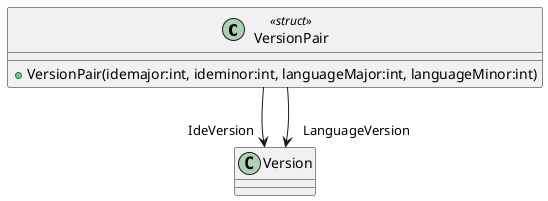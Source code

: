 @startuml
class VersionPair <<struct>> {
    + VersionPair(idemajor:int, ideminor:int, languageMajor:int, languageMinor:int)
}
VersionPair --> "IdeVersion" Version
VersionPair --> "LanguageVersion" Version
@enduml

